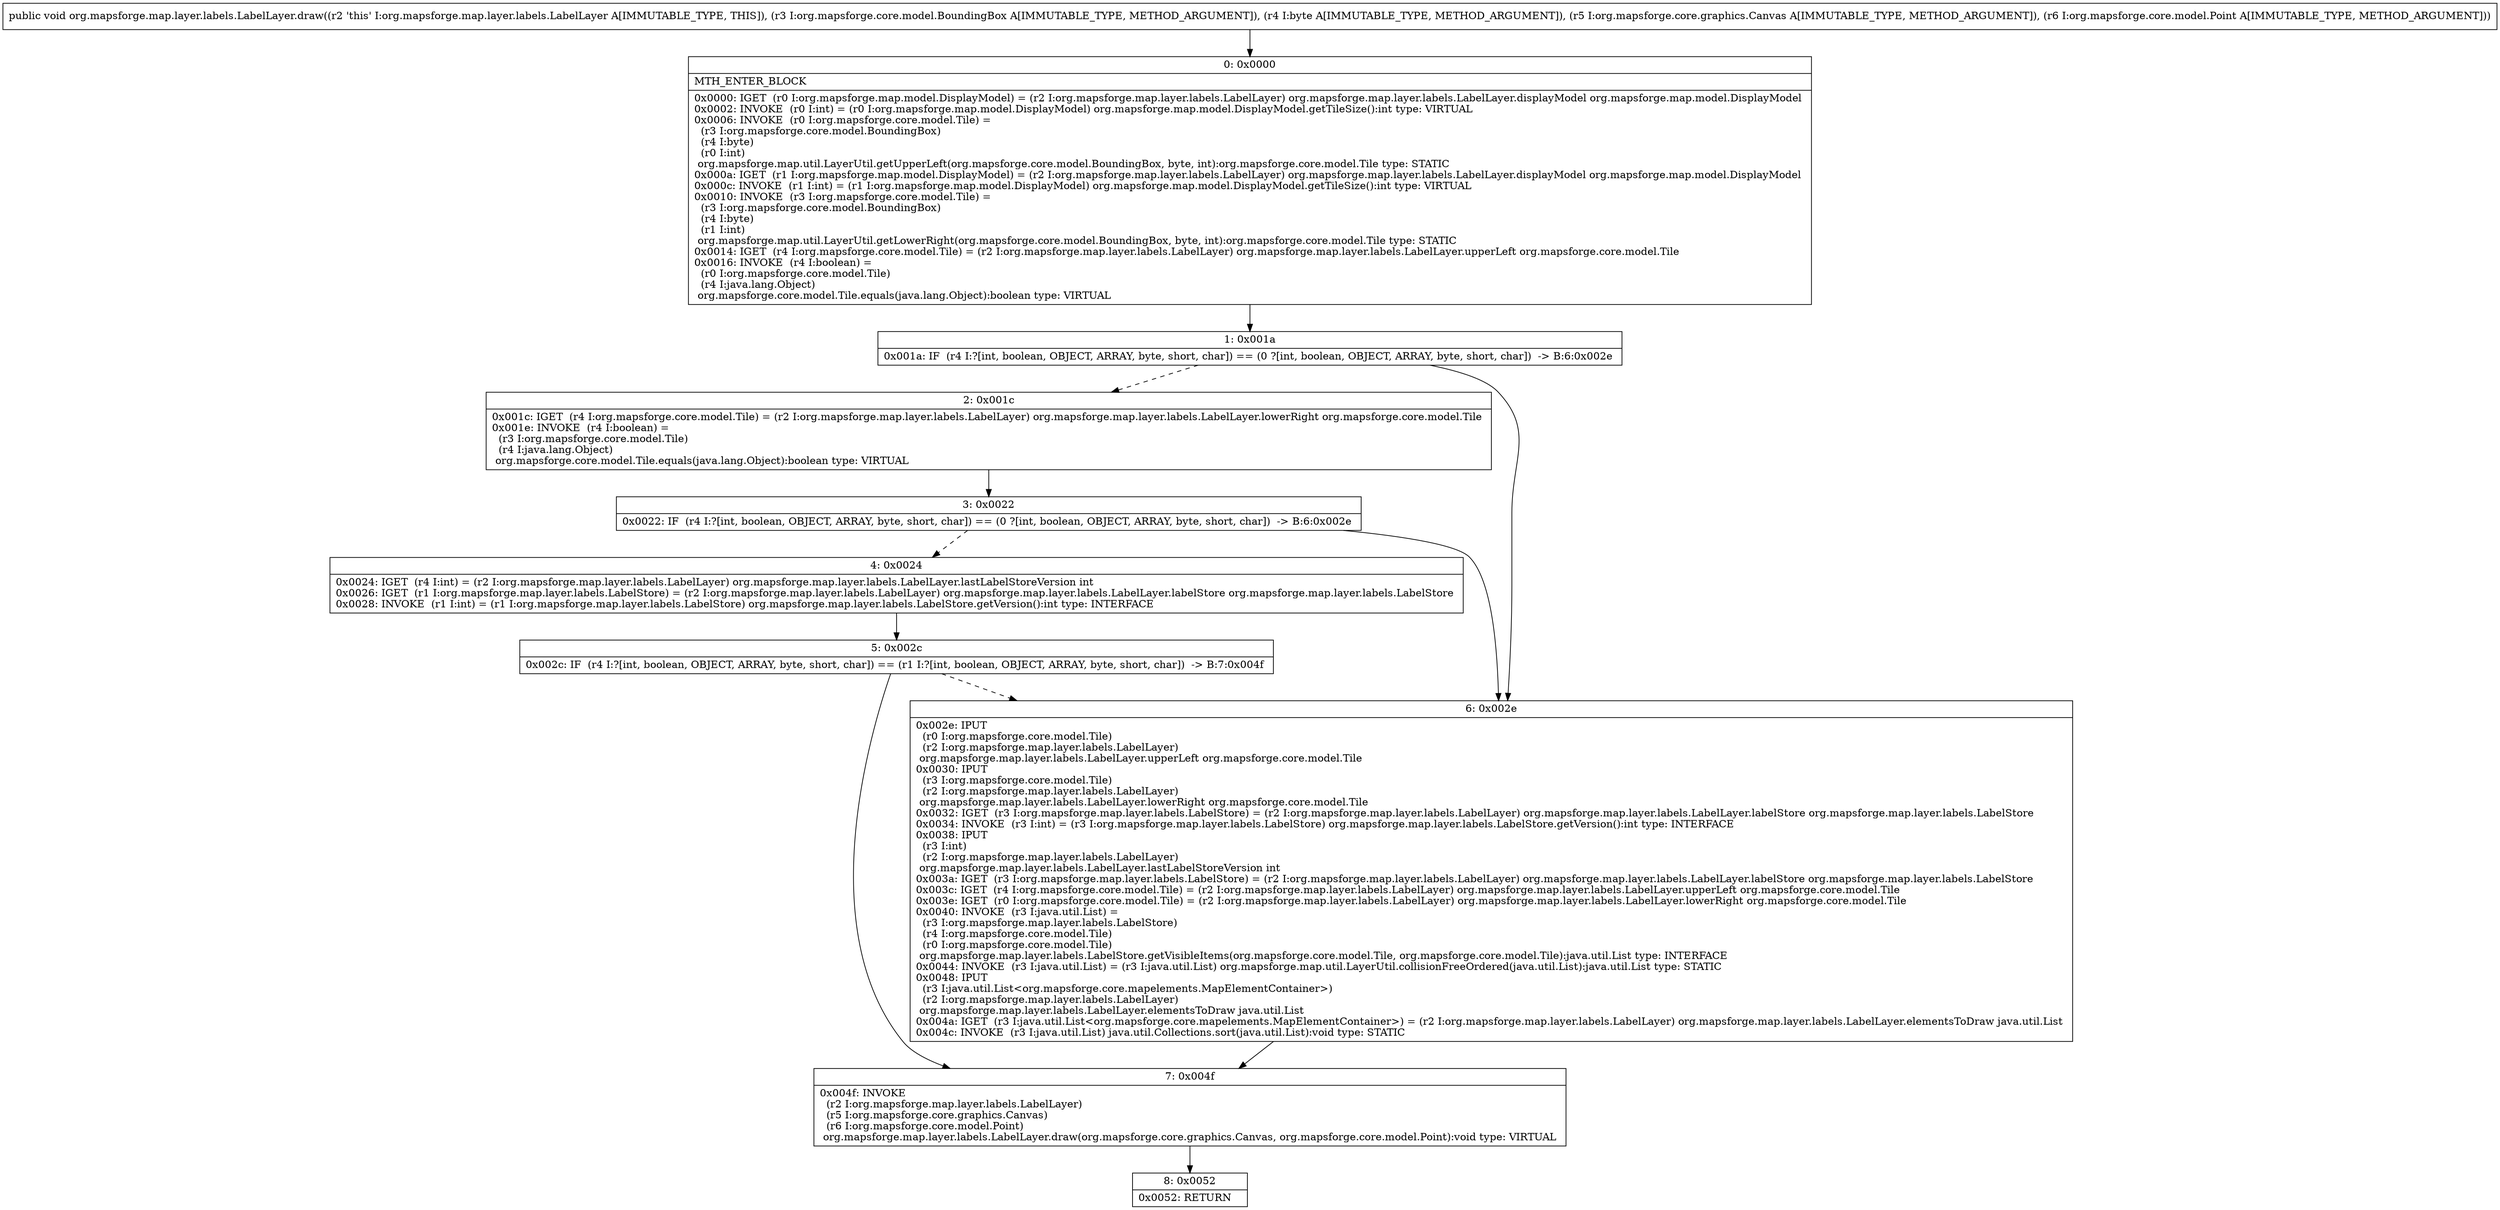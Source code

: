 digraph "CFG fororg.mapsforge.map.layer.labels.LabelLayer.draw(Lorg\/mapsforge\/core\/model\/BoundingBox;BLorg\/mapsforge\/core\/graphics\/Canvas;Lorg\/mapsforge\/core\/model\/Point;)V" {
Node_0 [shape=record,label="{0\:\ 0x0000|MTH_ENTER_BLOCK\l|0x0000: IGET  (r0 I:org.mapsforge.map.model.DisplayModel) = (r2 I:org.mapsforge.map.layer.labels.LabelLayer) org.mapsforge.map.layer.labels.LabelLayer.displayModel org.mapsforge.map.model.DisplayModel \l0x0002: INVOKE  (r0 I:int) = (r0 I:org.mapsforge.map.model.DisplayModel) org.mapsforge.map.model.DisplayModel.getTileSize():int type: VIRTUAL \l0x0006: INVOKE  (r0 I:org.mapsforge.core.model.Tile) = \l  (r3 I:org.mapsforge.core.model.BoundingBox)\l  (r4 I:byte)\l  (r0 I:int)\l org.mapsforge.map.util.LayerUtil.getUpperLeft(org.mapsforge.core.model.BoundingBox, byte, int):org.mapsforge.core.model.Tile type: STATIC \l0x000a: IGET  (r1 I:org.mapsforge.map.model.DisplayModel) = (r2 I:org.mapsforge.map.layer.labels.LabelLayer) org.mapsforge.map.layer.labels.LabelLayer.displayModel org.mapsforge.map.model.DisplayModel \l0x000c: INVOKE  (r1 I:int) = (r1 I:org.mapsforge.map.model.DisplayModel) org.mapsforge.map.model.DisplayModel.getTileSize():int type: VIRTUAL \l0x0010: INVOKE  (r3 I:org.mapsforge.core.model.Tile) = \l  (r3 I:org.mapsforge.core.model.BoundingBox)\l  (r4 I:byte)\l  (r1 I:int)\l org.mapsforge.map.util.LayerUtil.getLowerRight(org.mapsforge.core.model.BoundingBox, byte, int):org.mapsforge.core.model.Tile type: STATIC \l0x0014: IGET  (r4 I:org.mapsforge.core.model.Tile) = (r2 I:org.mapsforge.map.layer.labels.LabelLayer) org.mapsforge.map.layer.labels.LabelLayer.upperLeft org.mapsforge.core.model.Tile \l0x0016: INVOKE  (r4 I:boolean) = \l  (r0 I:org.mapsforge.core.model.Tile)\l  (r4 I:java.lang.Object)\l org.mapsforge.core.model.Tile.equals(java.lang.Object):boolean type: VIRTUAL \l}"];
Node_1 [shape=record,label="{1\:\ 0x001a|0x001a: IF  (r4 I:?[int, boolean, OBJECT, ARRAY, byte, short, char]) == (0 ?[int, boolean, OBJECT, ARRAY, byte, short, char])  \-\> B:6:0x002e \l}"];
Node_2 [shape=record,label="{2\:\ 0x001c|0x001c: IGET  (r4 I:org.mapsforge.core.model.Tile) = (r2 I:org.mapsforge.map.layer.labels.LabelLayer) org.mapsforge.map.layer.labels.LabelLayer.lowerRight org.mapsforge.core.model.Tile \l0x001e: INVOKE  (r4 I:boolean) = \l  (r3 I:org.mapsforge.core.model.Tile)\l  (r4 I:java.lang.Object)\l org.mapsforge.core.model.Tile.equals(java.lang.Object):boolean type: VIRTUAL \l}"];
Node_3 [shape=record,label="{3\:\ 0x0022|0x0022: IF  (r4 I:?[int, boolean, OBJECT, ARRAY, byte, short, char]) == (0 ?[int, boolean, OBJECT, ARRAY, byte, short, char])  \-\> B:6:0x002e \l}"];
Node_4 [shape=record,label="{4\:\ 0x0024|0x0024: IGET  (r4 I:int) = (r2 I:org.mapsforge.map.layer.labels.LabelLayer) org.mapsforge.map.layer.labels.LabelLayer.lastLabelStoreVersion int \l0x0026: IGET  (r1 I:org.mapsforge.map.layer.labels.LabelStore) = (r2 I:org.mapsforge.map.layer.labels.LabelLayer) org.mapsforge.map.layer.labels.LabelLayer.labelStore org.mapsforge.map.layer.labels.LabelStore \l0x0028: INVOKE  (r1 I:int) = (r1 I:org.mapsforge.map.layer.labels.LabelStore) org.mapsforge.map.layer.labels.LabelStore.getVersion():int type: INTERFACE \l}"];
Node_5 [shape=record,label="{5\:\ 0x002c|0x002c: IF  (r4 I:?[int, boolean, OBJECT, ARRAY, byte, short, char]) == (r1 I:?[int, boolean, OBJECT, ARRAY, byte, short, char])  \-\> B:7:0x004f \l}"];
Node_6 [shape=record,label="{6\:\ 0x002e|0x002e: IPUT  \l  (r0 I:org.mapsforge.core.model.Tile)\l  (r2 I:org.mapsforge.map.layer.labels.LabelLayer)\l org.mapsforge.map.layer.labels.LabelLayer.upperLeft org.mapsforge.core.model.Tile \l0x0030: IPUT  \l  (r3 I:org.mapsforge.core.model.Tile)\l  (r2 I:org.mapsforge.map.layer.labels.LabelLayer)\l org.mapsforge.map.layer.labels.LabelLayer.lowerRight org.mapsforge.core.model.Tile \l0x0032: IGET  (r3 I:org.mapsforge.map.layer.labels.LabelStore) = (r2 I:org.mapsforge.map.layer.labels.LabelLayer) org.mapsforge.map.layer.labels.LabelLayer.labelStore org.mapsforge.map.layer.labels.LabelStore \l0x0034: INVOKE  (r3 I:int) = (r3 I:org.mapsforge.map.layer.labels.LabelStore) org.mapsforge.map.layer.labels.LabelStore.getVersion():int type: INTERFACE \l0x0038: IPUT  \l  (r3 I:int)\l  (r2 I:org.mapsforge.map.layer.labels.LabelLayer)\l org.mapsforge.map.layer.labels.LabelLayer.lastLabelStoreVersion int \l0x003a: IGET  (r3 I:org.mapsforge.map.layer.labels.LabelStore) = (r2 I:org.mapsforge.map.layer.labels.LabelLayer) org.mapsforge.map.layer.labels.LabelLayer.labelStore org.mapsforge.map.layer.labels.LabelStore \l0x003c: IGET  (r4 I:org.mapsforge.core.model.Tile) = (r2 I:org.mapsforge.map.layer.labels.LabelLayer) org.mapsforge.map.layer.labels.LabelLayer.upperLeft org.mapsforge.core.model.Tile \l0x003e: IGET  (r0 I:org.mapsforge.core.model.Tile) = (r2 I:org.mapsforge.map.layer.labels.LabelLayer) org.mapsforge.map.layer.labels.LabelLayer.lowerRight org.mapsforge.core.model.Tile \l0x0040: INVOKE  (r3 I:java.util.List) = \l  (r3 I:org.mapsforge.map.layer.labels.LabelStore)\l  (r4 I:org.mapsforge.core.model.Tile)\l  (r0 I:org.mapsforge.core.model.Tile)\l org.mapsforge.map.layer.labels.LabelStore.getVisibleItems(org.mapsforge.core.model.Tile, org.mapsforge.core.model.Tile):java.util.List type: INTERFACE \l0x0044: INVOKE  (r3 I:java.util.List) = (r3 I:java.util.List) org.mapsforge.map.util.LayerUtil.collisionFreeOrdered(java.util.List):java.util.List type: STATIC \l0x0048: IPUT  \l  (r3 I:java.util.List\<org.mapsforge.core.mapelements.MapElementContainer\>)\l  (r2 I:org.mapsforge.map.layer.labels.LabelLayer)\l org.mapsforge.map.layer.labels.LabelLayer.elementsToDraw java.util.List \l0x004a: IGET  (r3 I:java.util.List\<org.mapsforge.core.mapelements.MapElementContainer\>) = (r2 I:org.mapsforge.map.layer.labels.LabelLayer) org.mapsforge.map.layer.labels.LabelLayer.elementsToDraw java.util.List \l0x004c: INVOKE  (r3 I:java.util.List) java.util.Collections.sort(java.util.List):void type: STATIC \l}"];
Node_7 [shape=record,label="{7\:\ 0x004f|0x004f: INVOKE  \l  (r2 I:org.mapsforge.map.layer.labels.LabelLayer)\l  (r5 I:org.mapsforge.core.graphics.Canvas)\l  (r6 I:org.mapsforge.core.model.Point)\l org.mapsforge.map.layer.labels.LabelLayer.draw(org.mapsforge.core.graphics.Canvas, org.mapsforge.core.model.Point):void type: VIRTUAL \l}"];
Node_8 [shape=record,label="{8\:\ 0x0052|0x0052: RETURN   \l}"];
MethodNode[shape=record,label="{public void org.mapsforge.map.layer.labels.LabelLayer.draw((r2 'this' I:org.mapsforge.map.layer.labels.LabelLayer A[IMMUTABLE_TYPE, THIS]), (r3 I:org.mapsforge.core.model.BoundingBox A[IMMUTABLE_TYPE, METHOD_ARGUMENT]), (r4 I:byte A[IMMUTABLE_TYPE, METHOD_ARGUMENT]), (r5 I:org.mapsforge.core.graphics.Canvas A[IMMUTABLE_TYPE, METHOD_ARGUMENT]), (r6 I:org.mapsforge.core.model.Point A[IMMUTABLE_TYPE, METHOD_ARGUMENT])) }"];
MethodNode -> Node_0;
Node_0 -> Node_1;
Node_1 -> Node_2[style=dashed];
Node_1 -> Node_6;
Node_2 -> Node_3;
Node_3 -> Node_4[style=dashed];
Node_3 -> Node_6;
Node_4 -> Node_5;
Node_5 -> Node_6[style=dashed];
Node_5 -> Node_7;
Node_6 -> Node_7;
Node_7 -> Node_8;
}

